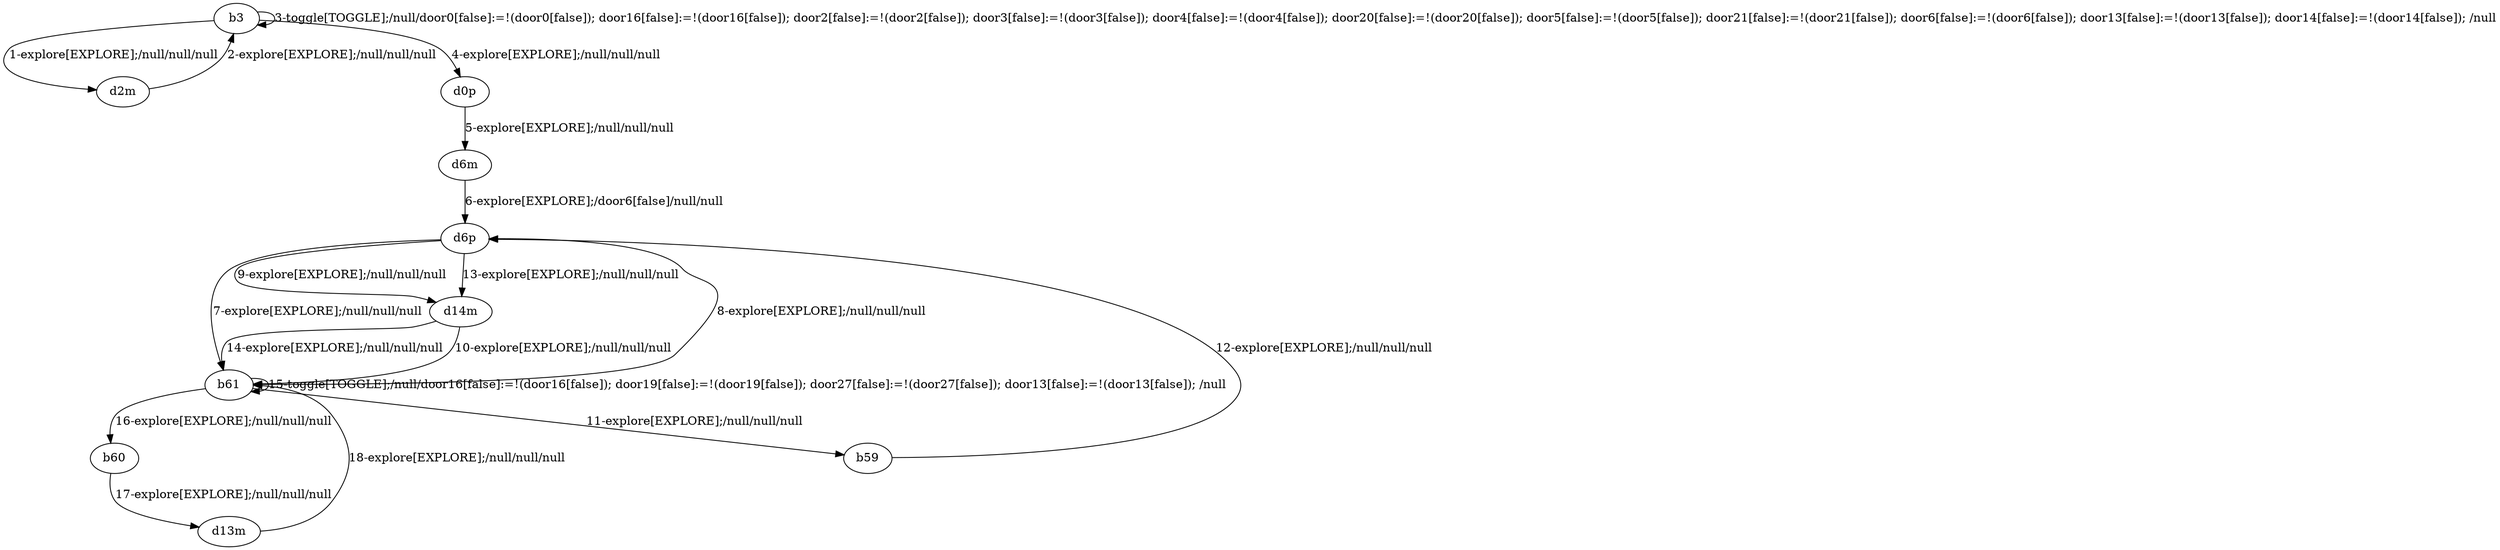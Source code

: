 # Total number of goals covered by this test: 2
# b61 --> b61
# d14m --> b61

digraph g {
"b3" -> "d2m" [label = "1-explore[EXPLORE];/null/null/null"];
"d2m" -> "b3" [label = "2-explore[EXPLORE];/null/null/null"];
"b3" -> "b3" [label = "3-toggle[TOGGLE];/null/door0[false]:=!(door0[false]); door16[false]:=!(door16[false]); door2[false]:=!(door2[false]); door3[false]:=!(door3[false]); door4[false]:=!(door4[false]); door20[false]:=!(door20[false]); door5[false]:=!(door5[false]); door21[false]:=!(door21[false]); door6[false]:=!(door6[false]); door13[false]:=!(door13[false]); door14[false]:=!(door14[false]); /null"];
"b3" -> "d0p" [label = "4-explore[EXPLORE];/null/null/null"];
"d0p" -> "d6m" [label = "5-explore[EXPLORE];/null/null/null"];
"d6m" -> "d6p" [label = "6-explore[EXPLORE];/door6[false]/null/null"];
"d6p" -> "b61" [label = "7-explore[EXPLORE];/null/null/null"];
"b61" -> "d6p" [label = "8-explore[EXPLORE];/null/null/null"];
"d6p" -> "d14m" [label = "9-explore[EXPLORE];/null/null/null"];
"d14m" -> "b61" [label = "10-explore[EXPLORE];/null/null/null"];
"b61" -> "b59" [label = "11-explore[EXPLORE];/null/null/null"];
"b59" -> "d6p" [label = "12-explore[EXPLORE];/null/null/null"];
"d6p" -> "d14m" [label = "13-explore[EXPLORE];/null/null/null"];
"d14m" -> "b61" [label = "14-explore[EXPLORE];/null/null/null"];
"b61" -> "b61" [label = "15-toggle[TOGGLE];/null/door16[false]:=!(door16[false]); door19[false]:=!(door19[false]); door27[false]:=!(door27[false]); door13[false]:=!(door13[false]); /null"];
"b61" -> "b60" [label = "16-explore[EXPLORE];/null/null/null"];
"b60" -> "d13m" [label = "17-explore[EXPLORE];/null/null/null"];
"d13m" -> "b61" [label = "18-explore[EXPLORE];/null/null/null"];
}